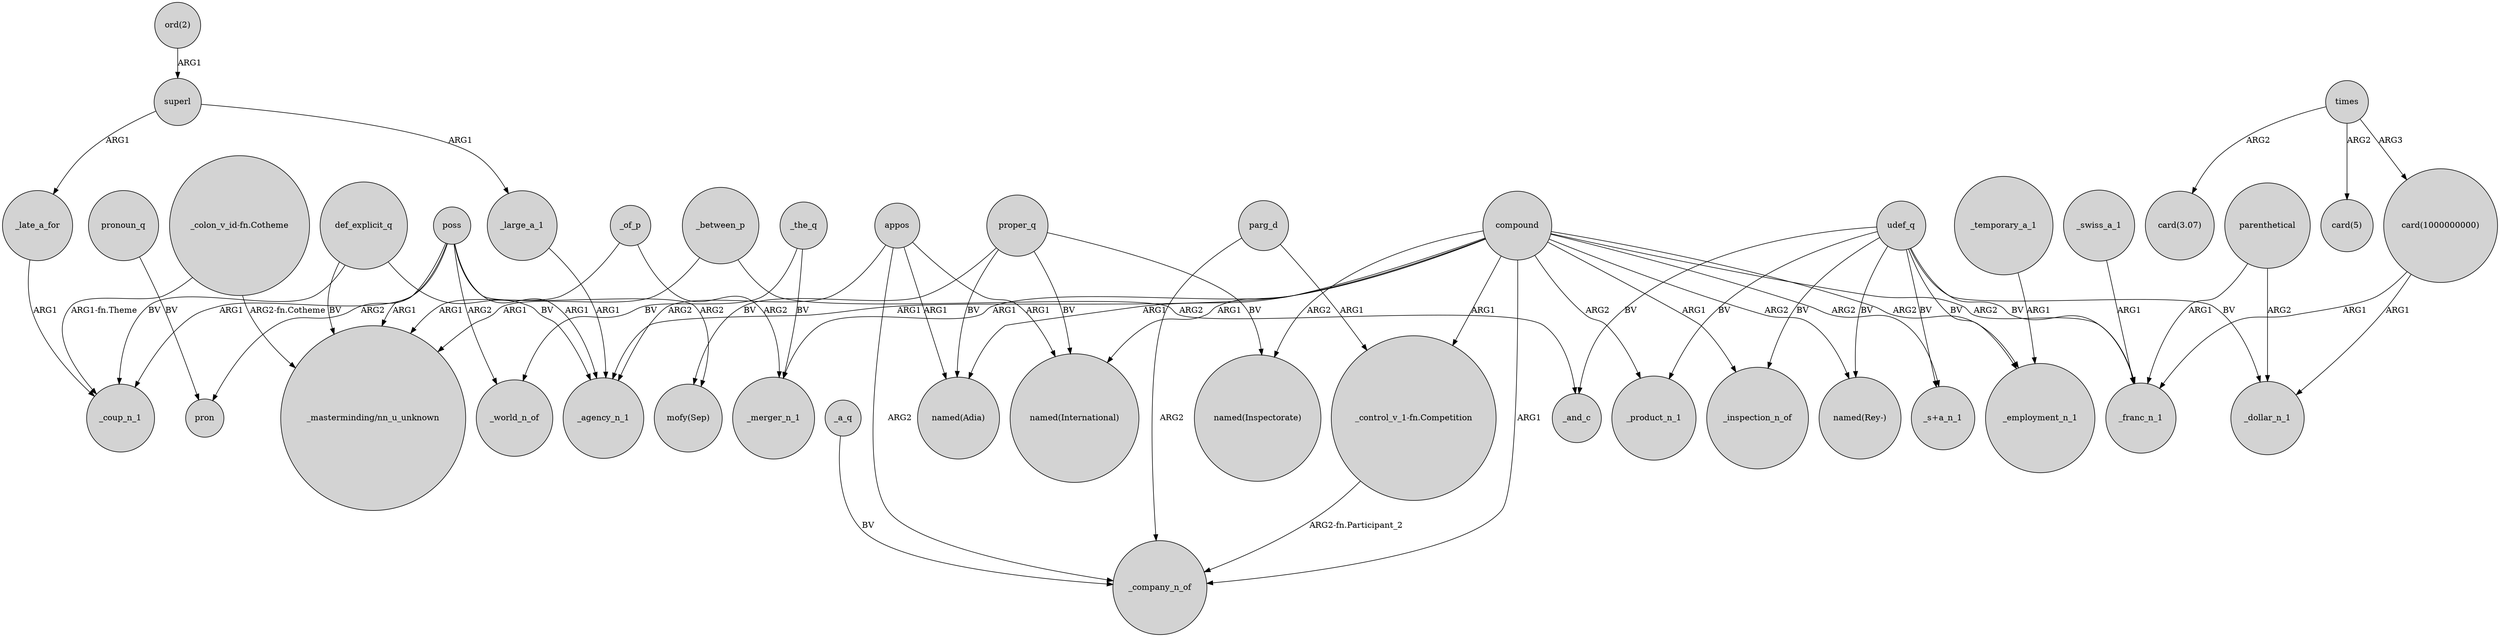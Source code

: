 digraph {
	node [shape=circle style=filled]
	def_explicit_q -> "_masterminding/nn_u_unknown" [label=BV]
	"card(1000000000)" -> _dollar_n_1 [label=ARG1]
	poss -> _coup_n_1 [label=ARG1]
	compound -> _agency_n_1 [label=ARG1]
	compound -> "named(Inspectorate)" [label=ARG2]
	compound -> _merger_n_1 [label=ARG1]
	def_explicit_q -> _coup_n_1 [label=BV]
	_of_p -> "_masterminding/nn_u_unknown" [label=ARG1]
	_the_q -> _merger_n_1 [label=BV]
	udef_q -> _employment_n_1 [label=BV]
	_swiss_a_1 -> _franc_n_1 [label=ARG1]
	_temporary_a_1 -> _employment_n_1 [label=ARG1]
	superl -> _late_a_for [label=ARG1]
	compound -> "named(International)" [label=ARG1]
	appos -> "named(International)" [label=ARG1]
	_a_q -> _company_n_of [label=BV]
	compound -> _company_n_of [label=ARG1]
	parg_d -> _company_n_of [label=ARG2]
	poss -> _agency_n_1 [label=ARG1]
	udef_q -> _product_n_1 [label=BV]
	udef_q -> _and_c [label=BV]
	times -> "card(1000000000)" [label=ARG3]
	_late_a_for -> _coup_n_1 [label=ARG1]
	"_control_v_1-fn.Competition" -> _company_n_of [label="ARG2-fn.Participant_2"]
	"card(1000000000)" -> _franc_n_1 [label=ARG1]
	times -> "card(5)" [label=ARG2]
	pronoun_q -> pron [label=BV]
	poss -> pron [label=ARG2]
	appos -> "named(Adia)" [label=ARG1]
	_of_p -> _merger_n_1 [label=ARG2]
	udef_q -> _franc_n_1 [label=BV]
	proper_q -> "named(International)" [label=BV]
	"ord(2)" -> superl [label=ARG1]
	times -> "card(3.07)" [label=ARG2]
	udef_q -> _dollar_n_1 [label=BV]
	compound -> "named(Adia)" [label=ARG1]
	poss -> "_masterminding/nn_u_unknown" [label=ARG1]
	"_colon_v_id-fn.Cotheme" -> "_masterminding/nn_u_unknown" [label="ARG2-fn.Cotheme"]
	parg_d -> "_control_v_1-fn.Competition" [label=ARG1]
	proper_q -> "named(Inspectorate)" [label=BV]
	def_explicit_q -> _agency_n_1 [label=BV]
	compound -> _employment_n_1 [label=ARG2]
	proper_q -> "named(Adia)" [label=BV]
	_between_p -> "_masterminding/nn_u_unknown" [label=ARG1]
	udef_q -> "named(Rey-)" [label=BV]
	udef_q -> "_s+a_n_1" [label=BV]
	proper_q -> "mofy(Sep)" [label=BV]
	appos -> _company_n_of [label=ARG2]
	"_colon_v_id-fn.Cotheme" -> _coup_n_1 [label="ARG1-fn.Theme"]
	poss -> "mofy(Sep)" [label=ARG2]
	appos -> _agency_n_1 [label=ARG2]
	compound -> "_s+a_n_1" [label=ARG2]
	_between_p -> _and_c [label=ARG2]
	parenthetical -> _dollar_n_1 [label=ARG2]
	_large_a_1 -> _agency_n_1 [label=ARG1]
	poss -> _world_n_of [label=ARG2]
	compound -> _franc_n_1 [label=ARG2]
	compound -> _product_n_1 [label=ARG2]
	parenthetical -> _franc_n_1 [label=ARG1]
	superl -> _large_a_1 [label=ARG1]
	udef_q -> _inspection_n_of [label=BV]
	compound -> "named(Rey-)" [label=ARG2]
	compound -> _inspection_n_of [label=ARG1]
	_the_q -> _world_n_of [label=BV]
	compound -> "_control_v_1-fn.Competition" [label=ARG1]
}
